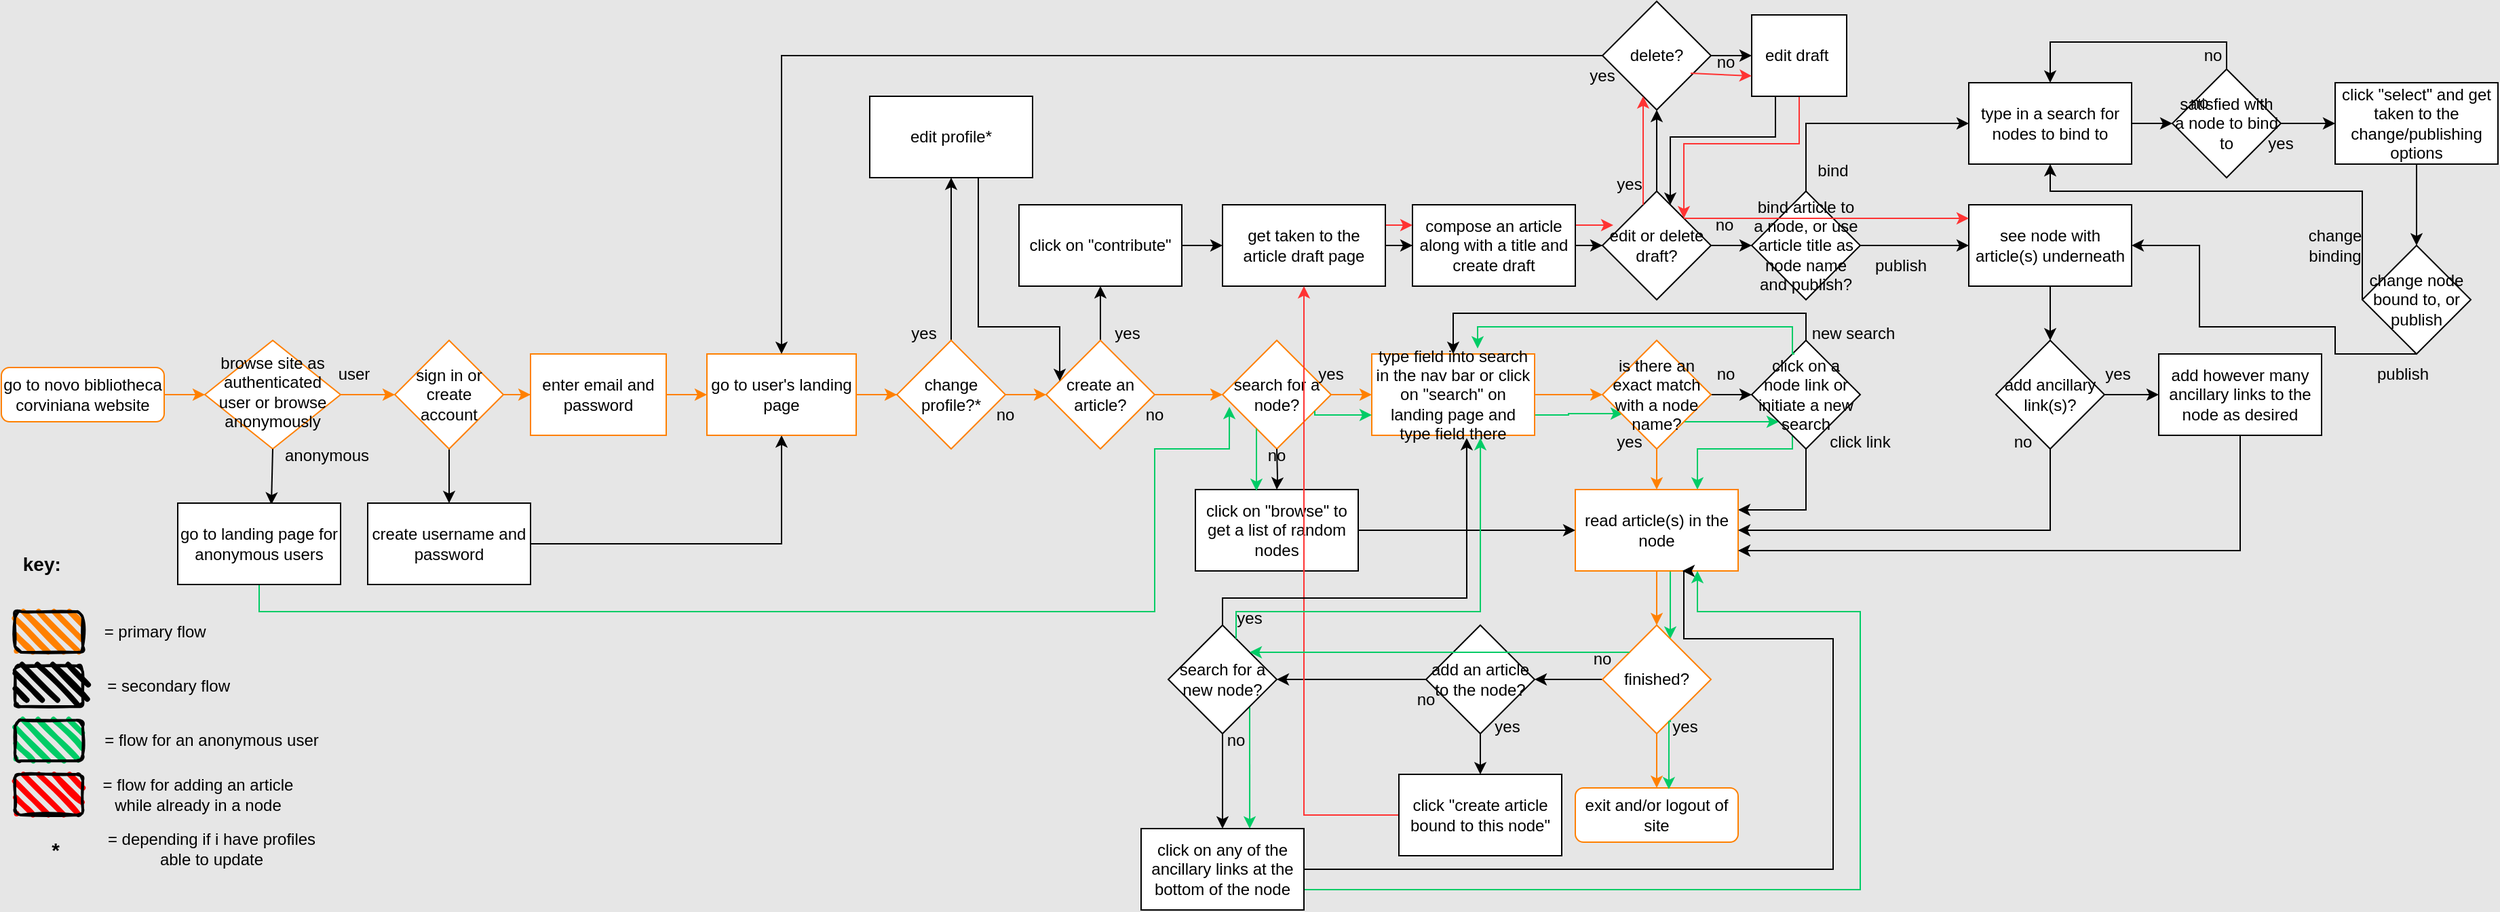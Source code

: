 <mxfile version="15.7.0" type="device"><diagram id="C5RBs43oDa-KdzZeNtuy" name="Page-1"><mxGraphModel dx="1465" dy="1862" grid="1" gridSize="10" guides="1" tooltips="1" connect="1" arrows="1" fold="1" page="1" pageScale="1" pageWidth="827" pageHeight="1169" background="#E6E6E6" math="0" shadow="0"><root><mxCell id="WIyWlLk6GJQsqaUBKTNV-0"/><mxCell id="WIyWlLk6GJQsqaUBKTNV-1" parent="WIyWlLk6GJQsqaUBKTNV-0"/><mxCell id="2i2lse4Dhttt5guKCggK-15" style="edgeStyle=orthogonalEdgeStyle;rounded=0;orthogonalLoop=1;jettySize=auto;html=1;entryX=0;entryY=0.5;entryDx=0;entryDy=0;strokeColor=#FF8000;" edge="1" parent="WIyWlLk6GJQsqaUBKTNV-1" source="WIyWlLk6GJQsqaUBKTNV-6" target="2i2lse4Dhttt5guKCggK-10"><mxGeometry relative="1" as="geometry"/></mxCell><mxCell id="WIyWlLk6GJQsqaUBKTNV-6" value="browse site as authenticated user or browse anonymously" style="rhombus;whiteSpace=wrap;html=1;shadow=0;fontFamily=Helvetica;fontSize=12;align=center;strokeWidth=1;spacing=6;spacingTop=-4;strokeColor=#FF8000;" parent="WIyWlLk6GJQsqaUBKTNV-1" vertex="1"><mxGeometry x="150" y="170" width="100" height="80" as="geometry"/></mxCell><mxCell id="WIyWlLk6GJQsqaUBKTNV-7" value="go to novo bibliotheca corviniana website" style="rounded=1;whiteSpace=wrap;html=1;fontSize=12;glass=0;strokeWidth=1;shadow=0;strokeColor=#FF8000;" parent="WIyWlLk6GJQsqaUBKTNV-1" vertex="1"><mxGeometry y="190" width="120" height="40" as="geometry"/></mxCell><mxCell id="2i2lse4Dhttt5guKCggK-2" value="" style="endArrow=classic;html=1;rounded=0;exitX=0.5;exitY=1;exitDx=0;exitDy=0;entryX=0.575;entryY=0.017;entryDx=0;entryDy=0;entryPerimeter=0;" edge="1" parent="WIyWlLk6GJQsqaUBKTNV-1" source="WIyWlLk6GJQsqaUBKTNV-6" target="2i2lse4Dhttt5guKCggK-8"><mxGeometry width="50" height="50" relative="1" as="geometry"><mxPoint x="300" y="240" as="sourcePoint"/><mxPoint x="220" y="290" as="targetPoint"/></mxGeometry></mxCell><mxCell id="2i2lse4Dhttt5guKCggK-4" value="" style="endArrow=classic;html=1;rounded=0;entryX=0;entryY=0.5;entryDx=0;entryDy=0;strokeColor=#FF8000;" edge="1" parent="WIyWlLk6GJQsqaUBKTNV-1" target="WIyWlLk6GJQsqaUBKTNV-6"><mxGeometry width="50" height="50" relative="1" as="geometry"><mxPoint x="120" y="210" as="sourcePoint"/><mxPoint x="170" y="160" as="targetPoint"/></mxGeometry></mxCell><mxCell id="2i2lse4Dhttt5guKCggK-186" style="edgeStyle=orthogonalEdgeStyle;rounded=0;orthogonalLoop=1;jettySize=auto;html=1;exitX=0.5;exitY=1;exitDx=0;exitDy=0;strokeColor=#00CC66;entryX=0.063;entryY=0.613;entryDx=0;entryDy=0;entryPerimeter=0;" edge="1" parent="WIyWlLk6GJQsqaUBKTNV-1" source="2i2lse4Dhttt5guKCggK-8" target="2i2lse4Dhttt5guKCggK-29"><mxGeometry relative="1" as="geometry"><mxPoint x="890" y="230" as="targetPoint"/><Array as="points"><mxPoint x="190" y="370"/><mxPoint x="850" y="370"/><mxPoint x="850" y="250"/><mxPoint x="905" y="250"/></Array></mxGeometry></mxCell><mxCell id="2i2lse4Dhttt5guKCggK-8" value="go to landing page for anonymous users" style="rounded=0;whiteSpace=wrap;html=1;" vertex="1" parent="WIyWlLk6GJQsqaUBKTNV-1"><mxGeometry x="130" y="290" width="120" height="60" as="geometry"/></mxCell><mxCell id="2i2lse4Dhttt5guKCggK-21" style="edgeStyle=orthogonalEdgeStyle;rounded=0;orthogonalLoop=1;jettySize=auto;html=1;exitX=0.5;exitY=1;exitDx=0;exitDy=0;entryX=0.5;entryY=0;entryDx=0;entryDy=0;" edge="1" parent="WIyWlLk6GJQsqaUBKTNV-1" source="2i2lse4Dhttt5guKCggK-10" target="2i2lse4Dhttt5guKCggK-20"><mxGeometry relative="1" as="geometry"/></mxCell><mxCell id="2i2lse4Dhttt5guKCggK-23" style="edgeStyle=orthogonalEdgeStyle;rounded=0;orthogonalLoop=1;jettySize=auto;html=1;exitX=1;exitY=0.5;exitDx=0;exitDy=0;strokeColor=#FF8000;" edge="1" parent="WIyWlLk6GJQsqaUBKTNV-1" source="2i2lse4Dhttt5guKCggK-10" target="2i2lse4Dhttt5guKCggK-22"><mxGeometry relative="1" as="geometry"/></mxCell><mxCell id="2i2lse4Dhttt5guKCggK-10" value="sign in or create account" style="rhombus;whiteSpace=wrap;html=1;strokeColor=#FF8000;" vertex="1" parent="WIyWlLk6GJQsqaUBKTNV-1"><mxGeometry x="290" y="170" width="80" height="80" as="geometry"/></mxCell><mxCell id="2i2lse4Dhttt5guKCggK-16" value="user" style="text;html=1;strokeColor=none;fillColor=none;align=center;verticalAlign=middle;whiteSpace=wrap;rounded=0;" vertex="1" parent="WIyWlLk6GJQsqaUBKTNV-1"><mxGeometry x="230" y="180" width="60" height="30" as="geometry"/></mxCell><mxCell id="2i2lse4Dhttt5guKCggK-17" value="anonymous" style="text;html=1;strokeColor=none;fillColor=none;align=center;verticalAlign=middle;whiteSpace=wrap;rounded=0;" vertex="1" parent="WIyWlLk6GJQsqaUBKTNV-1"><mxGeometry x="210" y="240" width="60" height="30" as="geometry"/></mxCell><mxCell id="2i2lse4Dhttt5guKCggK-184" style="edgeStyle=orthogonalEdgeStyle;rounded=0;orthogonalLoop=1;jettySize=auto;html=1;exitX=1;exitY=0.5;exitDx=0;exitDy=0;entryX=0.5;entryY=1;entryDx=0;entryDy=0;strokeColor=#000000;" edge="1" parent="WIyWlLk6GJQsqaUBKTNV-1" source="2i2lse4Dhttt5guKCggK-20" target="2i2lse4Dhttt5guKCggK-24"><mxGeometry relative="1" as="geometry"/></mxCell><mxCell id="2i2lse4Dhttt5guKCggK-20" value="create&amp;nbsp;username and password" style="rounded=0;whiteSpace=wrap;html=1;" vertex="1" parent="WIyWlLk6GJQsqaUBKTNV-1"><mxGeometry x="270" y="290" width="120" height="60" as="geometry"/></mxCell><mxCell id="2i2lse4Dhttt5guKCggK-26" style="edgeStyle=orthogonalEdgeStyle;rounded=0;orthogonalLoop=1;jettySize=auto;html=1;exitX=1;exitY=0.5;exitDx=0;exitDy=0;entryX=0;entryY=0.5;entryDx=0;entryDy=0;strokeColor=#FF8000;" edge="1" parent="WIyWlLk6GJQsqaUBKTNV-1" source="2i2lse4Dhttt5guKCggK-22" target="2i2lse4Dhttt5guKCggK-24"><mxGeometry relative="1" as="geometry"/></mxCell><mxCell id="2i2lse4Dhttt5guKCggK-22" value="enter email and password" style="rounded=0;whiteSpace=wrap;html=1;strokeColor=#FF8000;" vertex="1" parent="WIyWlLk6GJQsqaUBKTNV-1"><mxGeometry x="390" y="180" width="100" height="60" as="geometry"/></mxCell><mxCell id="2i2lse4Dhttt5guKCggK-28" style="edgeStyle=orthogonalEdgeStyle;rounded=0;orthogonalLoop=1;jettySize=auto;html=1;exitX=1;exitY=0.5;exitDx=0;exitDy=0;entryX=0;entryY=0.5;entryDx=0;entryDy=0;strokeColor=#FF8000;" edge="1" parent="WIyWlLk6GJQsqaUBKTNV-1" source="2i2lse4Dhttt5guKCggK-24" target="2i2lse4Dhttt5guKCggK-27"><mxGeometry relative="1" as="geometry"/></mxCell><mxCell id="2i2lse4Dhttt5guKCggK-177" value="" style="edgeStyle=orthogonalEdgeStyle;rounded=0;orthogonalLoop=1;jettySize=auto;html=1;strokeColor=#FF8000;" edge="1" parent="WIyWlLk6GJQsqaUBKTNV-1" source="2i2lse4Dhttt5guKCggK-24" target="2i2lse4Dhttt5guKCggK-176"><mxGeometry relative="1" as="geometry"/></mxCell><mxCell id="2i2lse4Dhttt5guKCggK-24" value="go to user's landing page" style="rounded=0;whiteSpace=wrap;html=1;strokeColor=#FF8000;" vertex="1" parent="WIyWlLk6GJQsqaUBKTNV-1"><mxGeometry x="520" y="180" width="110" height="60" as="geometry"/></mxCell><mxCell id="2i2lse4Dhttt5guKCggK-30" style="edgeStyle=orthogonalEdgeStyle;rounded=0;orthogonalLoop=1;jettySize=auto;html=1;exitX=1;exitY=0.5;exitDx=0;exitDy=0;entryX=0;entryY=0.5;entryDx=0;entryDy=0;strokeColor=#FF8000;" edge="1" parent="WIyWlLk6GJQsqaUBKTNV-1" source="2i2lse4Dhttt5guKCggK-27" target="2i2lse4Dhttt5guKCggK-29"><mxGeometry relative="1" as="geometry"/></mxCell><mxCell id="2i2lse4Dhttt5guKCggK-68" value="" style="edgeStyle=orthogonalEdgeStyle;rounded=0;orthogonalLoop=1;jettySize=auto;html=1;" edge="1" parent="WIyWlLk6GJQsqaUBKTNV-1" source="2i2lse4Dhttt5guKCggK-27" target="2i2lse4Dhttt5guKCggK-67"><mxGeometry relative="1" as="geometry"/></mxCell><mxCell id="2i2lse4Dhttt5guKCggK-27" value="create an article?" style="rhombus;whiteSpace=wrap;html=1;strokeColor=#FF8000;" vertex="1" parent="WIyWlLk6GJQsqaUBKTNV-1"><mxGeometry x="770" y="170" width="80" height="80" as="geometry"/></mxCell><mxCell id="2i2lse4Dhttt5guKCggK-29" value="search for a node?" style="rhombus;whiteSpace=wrap;html=1;strokeColor=#FF8000;" vertex="1" parent="WIyWlLk6GJQsqaUBKTNV-1"><mxGeometry x="900" y="170" width="80" height="80" as="geometry"/></mxCell><mxCell id="2i2lse4Dhttt5guKCggK-31" value="no" style="text;html=1;strokeColor=none;fillColor=none;align=center;verticalAlign=middle;whiteSpace=wrap;rounded=0;" vertex="1" parent="WIyWlLk6GJQsqaUBKTNV-1"><mxGeometry x="820" y="210" width="60" height="30" as="geometry"/></mxCell><mxCell id="2i2lse4Dhttt5guKCggK-32" value="yes" style="text;html=1;strokeColor=none;fillColor=none;align=center;verticalAlign=middle;whiteSpace=wrap;rounded=0;" vertex="1" parent="WIyWlLk6GJQsqaUBKTNV-1"><mxGeometry x="800" y="150" width="60" height="30" as="geometry"/></mxCell><mxCell id="2i2lse4Dhttt5guKCggK-55" style="edgeStyle=orthogonalEdgeStyle;rounded=0;orthogonalLoop=1;jettySize=auto;html=1;exitX=0;exitY=1;exitDx=0;exitDy=0;" edge="1" parent="WIyWlLk6GJQsqaUBKTNV-1" target="2i2lse4Dhttt5guKCggK-54"><mxGeometry relative="1" as="geometry"><mxPoint x="940" y="250" as="sourcePoint"/></mxGeometry></mxCell><mxCell id="2i2lse4Dhttt5guKCggK-34" value="yes" style="text;html=1;strokeColor=none;fillColor=none;align=center;verticalAlign=middle;whiteSpace=wrap;rounded=0;" vertex="1" parent="WIyWlLk6GJQsqaUBKTNV-1"><mxGeometry x="950" y="180" width="60" height="30" as="geometry"/></mxCell><mxCell id="2i2lse4Dhttt5guKCggK-39" style="edgeStyle=orthogonalEdgeStyle;rounded=0;orthogonalLoop=1;jettySize=auto;html=1;exitX=1;exitY=0.5;exitDx=0;exitDy=0;strokeColor=#FF8000;" edge="1" parent="WIyWlLk6GJQsqaUBKTNV-1" source="2i2lse4Dhttt5guKCggK-35" target="2i2lse4Dhttt5guKCggK-37"><mxGeometry relative="1" as="geometry"/></mxCell><mxCell id="2i2lse4Dhttt5guKCggK-197" style="edgeStyle=orthogonalEdgeStyle;rounded=0;orthogonalLoop=1;jettySize=auto;html=1;exitX=1;exitY=0.75;exitDx=0;exitDy=0;entryX=0.188;entryY=0.675;entryDx=0;entryDy=0;entryPerimeter=0;strokeColor=#00CC66;" edge="1" parent="WIyWlLk6GJQsqaUBKTNV-1" source="2i2lse4Dhttt5guKCggK-35" target="2i2lse4Dhttt5guKCggK-37"><mxGeometry relative="1" as="geometry"><Array as="points"><mxPoint x="1155" y="225"/><mxPoint x="1155" y="224"/></Array></mxGeometry></mxCell><mxCell id="2i2lse4Dhttt5guKCggK-35" value="type field into search in the nav bar or click on &quot;search&quot; on landing page and type field there" style="rounded=0;whiteSpace=wrap;html=1;strokeColor=#FF8000;" vertex="1" parent="WIyWlLk6GJQsqaUBKTNV-1"><mxGeometry x="1010" y="180" width="120" height="60" as="geometry"/></mxCell><mxCell id="2i2lse4Dhttt5guKCggK-36" style="edgeStyle=orthogonalEdgeStyle;rounded=0;orthogonalLoop=1;jettySize=auto;html=1;exitX=0.5;exitY=1;exitDx=0;exitDy=0;entryX=1;entryY=1;entryDx=0;entryDy=0;strokeColor=#FF8000;" edge="1" parent="WIyWlLk6GJQsqaUBKTNV-1" source="2i2lse4Dhttt5guKCggK-34" target="2i2lse4Dhttt5guKCggK-34"><mxGeometry relative="1" as="geometry"/></mxCell><mxCell id="2i2lse4Dhttt5guKCggK-47" style="edgeStyle=orthogonalEdgeStyle;rounded=0;orthogonalLoop=1;jettySize=auto;html=1;exitX=1;exitY=0.5;exitDx=0;exitDy=0;entryX=0;entryY=0.5;entryDx=0;entryDy=0;strokeColor=#000000;" edge="1" parent="WIyWlLk6GJQsqaUBKTNV-1" source="2i2lse4Dhttt5guKCggK-37" target="2i2lse4Dhttt5guKCggK-40"><mxGeometry relative="1" as="geometry"/></mxCell><mxCell id="2i2lse4Dhttt5guKCggK-199" style="edgeStyle=orthogonalEdgeStyle;rounded=0;orthogonalLoop=1;jettySize=auto;html=1;exitX=1;exitY=1;exitDx=0;exitDy=0;entryX=0;entryY=1;entryDx=0;entryDy=0;strokeColor=#00CC66;" edge="1" parent="WIyWlLk6GJQsqaUBKTNV-1" source="2i2lse4Dhttt5guKCggK-37" target="2i2lse4Dhttt5guKCggK-40"><mxGeometry relative="1" as="geometry"/></mxCell><mxCell id="2i2lse4Dhttt5guKCggK-37" value="is there an exact match with a node name?" style="rhombus;whiteSpace=wrap;html=1;strokeColor=#FF8000;" vertex="1" parent="WIyWlLk6GJQsqaUBKTNV-1"><mxGeometry x="1180" y="170" width="80" height="80" as="geometry"/></mxCell><mxCell id="2i2lse4Dhttt5guKCggK-50" style="edgeStyle=orthogonalEdgeStyle;rounded=0;orthogonalLoop=1;jettySize=auto;html=1;exitX=0.5;exitY=1;exitDx=0;exitDy=0;entryX=1;entryY=0.25;entryDx=0;entryDy=0;" edge="1" parent="WIyWlLk6GJQsqaUBKTNV-1" source="2i2lse4Dhttt5guKCggK-40" target="2i2lse4Dhttt5guKCggK-48"><mxGeometry relative="1" as="geometry"/></mxCell><mxCell id="2i2lse4Dhttt5guKCggK-52" style="edgeStyle=orthogonalEdgeStyle;rounded=0;orthogonalLoop=1;jettySize=auto;html=1;exitX=0.5;exitY=0;exitDx=0;exitDy=0;entryX=0.5;entryY=0;entryDx=0;entryDy=0;" edge="1" parent="WIyWlLk6GJQsqaUBKTNV-1" source="2i2lse4Dhttt5guKCggK-40" target="2i2lse4Dhttt5guKCggK-35"><mxGeometry relative="1" as="geometry"><mxPoint x="1070" y="130" as="targetPoint"/></mxGeometry></mxCell><mxCell id="2i2lse4Dhttt5guKCggK-201" style="edgeStyle=orthogonalEdgeStyle;rounded=0;orthogonalLoop=1;jettySize=auto;html=1;entryX=0.75;entryY=0;entryDx=0;entryDy=0;strokeColor=#00CC66;" edge="1" parent="WIyWlLk6GJQsqaUBKTNV-1" target="2i2lse4Dhttt5guKCggK-48"><mxGeometry relative="1" as="geometry"><mxPoint x="1320" y="240" as="sourcePoint"/><Array as="points"><mxPoint x="1320" y="250"/><mxPoint x="1250" y="250"/></Array></mxGeometry></mxCell><mxCell id="2i2lse4Dhttt5guKCggK-40" value="click on a node link or initiate a new search" style="rhombus;whiteSpace=wrap;html=1;" vertex="1" parent="WIyWlLk6GJQsqaUBKTNV-1"><mxGeometry x="1290" y="170" width="80" height="80" as="geometry"/></mxCell><mxCell id="2i2lse4Dhttt5guKCggK-42" value="no" style="text;html=1;strokeColor=none;fillColor=none;align=center;verticalAlign=middle;whiteSpace=wrap;rounded=0;" vertex="1" parent="WIyWlLk6GJQsqaUBKTNV-1"><mxGeometry x="1241" y="180" width="60" height="30" as="geometry"/></mxCell><mxCell id="2i2lse4Dhttt5guKCggK-49" style="edgeStyle=orthogonalEdgeStyle;rounded=0;orthogonalLoop=1;jettySize=auto;html=1;entryX=0.5;entryY=0;entryDx=0;entryDy=0;exitX=0.5;exitY=1;exitDx=0;exitDy=0;strokeColor=#FF8000;" edge="1" parent="WIyWlLk6GJQsqaUBKTNV-1" source="2i2lse4Dhttt5guKCggK-37" target="2i2lse4Dhttt5guKCggK-48"><mxGeometry relative="1" as="geometry"><mxPoint x="1440" y="260" as="sourcePoint"/><Array as="points"/></mxGeometry></mxCell><mxCell id="2i2lse4Dhttt5guKCggK-58" style="edgeStyle=orthogonalEdgeStyle;rounded=0;orthogonalLoop=1;jettySize=auto;html=1;exitX=0.5;exitY=1;exitDx=0;exitDy=0;strokeColor=#FF8000;" edge="1" parent="WIyWlLk6GJQsqaUBKTNV-1" source="2i2lse4Dhttt5guKCggK-48" target="2i2lse4Dhttt5guKCggK-57"><mxGeometry relative="1" as="geometry"/></mxCell><mxCell id="2i2lse4Dhttt5guKCggK-202" style="edgeStyle=orthogonalEdgeStyle;rounded=0;orthogonalLoop=1;jettySize=auto;html=1;exitX=0.592;exitY=0.983;exitDx=0;exitDy=0;entryX=0.625;entryY=0.125;entryDx=0;entryDy=0;entryPerimeter=0;strokeColor=#00CC66;exitPerimeter=0;" edge="1" parent="WIyWlLk6GJQsqaUBKTNV-1" source="2i2lse4Dhttt5guKCggK-48" target="2i2lse4Dhttt5guKCggK-57"><mxGeometry relative="1" as="geometry"><Array as="points"><mxPoint x="1231" y="340"/><mxPoint x="1230" y="340"/></Array></mxGeometry></mxCell><mxCell id="2i2lse4Dhttt5guKCggK-48" value="read article(s) in the node" style="rounded=0;whiteSpace=wrap;html=1;strokeColor=#FF8000;" vertex="1" parent="WIyWlLk6GJQsqaUBKTNV-1"><mxGeometry x="1160" y="280" width="120" height="60" as="geometry"/></mxCell><mxCell id="2i2lse4Dhttt5guKCggK-51" value="click link" style="text;html=1;strokeColor=none;fillColor=none;align=center;verticalAlign=middle;whiteSpace=wrap;rounded=0;" vertex="1" parent="WIyWlLk6GJQsqaUBKTNV-1"><mxGeometry x="1340" y="230" width="60" height="30" as="geometry"/></mxCell><mxCell id="2i2lse4Dhttt5guKCggK-53" value="new search" style="text;html=1;strokeColor=none;fillColor=none;align=center;verticalAlign=middle;whiteSpace=wrap;rounded=0;" vertex="1" parent="WIyWlLk6GJQsqaUBKTNV-1"><mxGeometry x="1330" y="150" width="70" height="30" as="geometry"/></mxCell><mxCell id="2i2lse4Dhttt5guKCggK-56" style="edgeStyle=orthogonalEdgeStyle;rounded=0;orthogonalLoop=1;jettySize=auto;html=1;exitX=1;exitY=0.5;exitDx=0;exitDy=0;entryX=0;entryY=0.5;entryDx=0;entryDy=0;" edge="1" parent="WIyWlLk6GJQsqaUBKTNV-1" source="2i2lse4Dhttt5guKCggK-54" target="2i2lse4Dhttt5guKCggK-48"><mxGeometry relative="1" as="geometry"/></mxCell><mxCell id="2i2lse4Dhttt5guKCggK-54" value="click on &quot;browse&quot; to get a list of random nodes" style="rounded=0;whiteSpace=wrap;html=1;" vertex="1" parent="WIyWlLk6GJQsqaUBKTNV-1"><mxGeometry x="880" y="280" width="120" height="60" as="geometry"/></mxCell><mxCell id="2i2lse4Dhttt5guKCggK-65" style="edgeStyle=orthogonalEdgeStyle;rounded=0;orthogonalLoop=1;jettySize=auto;html=1;exitX=0.5;exitY=1;exitDx=0;exitDy=0;strokeColor=#FF8000;" edge="1" parent="WIyWlLk6GJQsqaUBKTNV-1" source="2i2lse4Dhttt5guKCggK-57" target="2i2lse4Dhttt5guKCggK-64"><mxGeometry relative="1" as="geometry"/></mxCell><mxCell id="2i2lse4Dhttt5guKCggK-77" style="edgeStyle=orthogonalEdgeStyle;rounded=0;orthogonalLoop=1;jettySize=auto;html=1;exitX=0;exitY=0.5;exitDx=0;exitDy=0;entryX=1;entryY=0.5;entryDx=0;entryDy=0;" edge="1" parent="WIyWlLk6GJQsqaUBKTNV-1" source="2i2lse4Dhttt5guKCggK-57" target="2i2lse4Dhttt5guKCggK-74"><mxGeometry relative="1" as="geometry"/></mxCell><mxCell id="2i2lse4Dhttt5guKCggK-57" value="finished?" style="rhombus;whiteSpace=wrap;html=1;strokeColor=#FF8000;" vertex="1" parent="WIyWlLk6GJQsqaUBKTNV-1"><mxGeometry x="1180" y="380" width="80" height="80" as="geometry"/></mxCell><mxCell id="2i2lse4Dhttt5guKCggK-60" value="no" style="text;html=1;strokeColor=none;fillColor=none;align=center;verticalAlign=middle;whiteSpace=wrap;rounded=0;" vertex="1" parent="WIyWlLk6GJQsqaUBKTNV-1"><mxGeometry x="1150" y="390" width="60" height="30" as="geometry"/></mxCell><mxCell id="2i2lse4Dhttt5guKCggK-64" value="exit and/or logout of site" style="rounded=1;whiteSpace=wrap;html=1;fontSize=12;glass=0;strokeWidth=1;shadow=0;strokeColor=#FF8000;" vertex="1" parent="WIyWlLk6GJQsqaUBKTNV-1"><mxGeometry x="1160" y="500" width="120" height="40" as="geometry"/></mxCell><mxCell id="2i2lse4Dhttt5guKCggK-66" value="yes" style="text;html=1;strokeColor=none;fillColor=none;align=center;verticalAlign=middle;whiteSpace=wrap;rounded=0;" vertex="1" parent="WIyWlLk6GJQsqaUBKTNV-1"><mxGeometry x="1211" y="440" width="60" height="30" as="geometry"/></mxCell><mxCell id="2i2lse4Dhttt5guKCggK-70" value="" style="edgeStyle=orthogonalEdgeStyle;rounded=0;orthogonalLoop=1;jettySize=auto;html=1;startArrow=none;" edge="1" parent="WIyWlLk6GJQsqaUBKTNV-1" source="2i2lse4Dhttt5guKCggK-87" target="2i2lse4Dhttt5guKCggK-69"><mxGeometry relative="1" as="geometry"/></mxCell><mxCell id="2i2lse4Dhttt5guKCggK-91" style="edgeStyle=orthogonalEdgeStyle;rounded=0;orthogonalLoop=1;jettySize=auto;html=1;exitX=1;exitY=0.5;exitDx=0;exitDy=0;entryX=0;entryY=0.5;entryDx=0;entryDy=0;" edge="1" parent="WIyWlLk6GJQsqaUBKTNV-1" source="2i2lse4Dhttt5guKCggK-67" target="2i2lse4Dhttt5guKCggK-87"><mxGeometry relative="1" as="geometry"/></mxCell><mxCell id="2i2lse4Dhttt5guKCggK-67" value="click on &quot;contribute&quot;" style="whiteSpace=wrap;html=1;" vertex="1" parent="WIyWlLk6GJQsqaUBKTNV-1"><mxGeometry x="750" y="70" width="120" height="60" as="geometry"/></mxCell><mxCell id="2i2lse4Dhttt5guKCggK-79" value="" style="edgeStyle=orthogonalEdgeStyle;rounded=0;orthogonalLoop=1;jettySize=auto;html=1;" edge="1" parent="WIyWlLk6GJQsqaUBKTNV-1" source="2i2lse4Dhttt5guKCggK-69" target="2i2lse4Dhttt5guKCggK-78"><mxGeometry relative="1" as="geometry"/></mxCell><mxCell id="2i2lse4Dhttt5guKCggK-130" style="edgeStyle=orthogonalEdgeStyle;rounded=0;orthogonalLoop=1;jettySize=auto;html=1;exitX=1;exitY=0.25;exitDx=0;exitDy=0;entryX=0.1;entryY=0.313;entryDx=0;entryDy=0;entryPerimeter=0;strokeColor=#FF3333;" edge="1" parent="WIyWlLk6GJQsqaUBKTNV-1" source="2i2lse4Dhttt5guKCggK-69" target="2i2lse4Dhttt5guKCggK-78"><mxGeometry relative="1" as="geometry"/></mxCell><mxCell id="2i2lse4Dhttt5guKCggK-69" value="compose an article along with a title and create draft" style="whiteSpace=wrap;html=1;" vertex="1" parent="WIyWlLk6GJQsqaUBKTNV-1"><mxGeometry x="1040" y="70" width="120" height="60" as="geometry"/></mxCell><mxCell id="2i2lse4Dhttt5guKCggK-124" value="" style="edgeStyle=orthogonalEdgeStyle;rounded=0;orthogonalLoop=1;jettySize=auto;html=1;" edge="1" parent="WIyWlLk6GJQsqaUBKTNV-1" source="2i2lse4Dhttt5guKCggK-74" target="2i2lse4Dhttt5guKCggK-123"><mxGeometry relative="1" as="geometry"/></mxCell><mxCell id="2i2lse4Dhttt5guKCggK-159" value="" style="edgeStyle=orthogonalEdgeStyle;rounded=0;orthogonalLoop=1;jettySize=auto;html=1;strokeColor=#000000;" edge="1" parent="WIyWlLk6GJQsqaUBKTNV-1" source="2i2lse4Dhttt5guKCggK-74" target="2i2lse4Dhttt5guKCggK-158"><mxGeometry relative="1" as="geometry"/></mxCell><mxCell id="2i2lse4Dhttt5guKCggK-74" value="add an article to the node?" style="rhombus;whiteSpace=wrap;html=1;" vertex="1" parent="WIyWlLk6GJQsqaUBKTNV-1"><mxGeometry x="1050" y="380" width="80" height="80" as="geometry"/></mxCell><mxCell id="2i2lse4Dhttt5guKCggK-81" value="" style="edgeStyle=orthogonalEdgeStyle;rounded=0;orthogonalLoop=1;jettySize=auto;html=1;" edge="1" parent="WIyWlLk6GJQsqaUBKTNV-1" source="2i2lse4Dhttt5guKCggK-78" target="2i2lse4Dhttt5guKCggK-80"><mxGeometry relative="1" as="geometry"/></mxCell><mxCell id="2i2lse4Dhttt5guKCggK-86" value="" style="edgeStyle=orthogonalEdgeStyle;rounded=0;orthogonalLoop=1;jettySize=auto;html=1;" edge="1" parent="WIyWlLk6GJQsqaUBKTNV-1" source="2i2lse4Dhttt5guKCggK-78" target="2i2lse4Dhttt5guKCggK-85"><mxGeometry relative="1" as="geometry"/></mxCell><mxCell id="2i2lse4Dhttt5guKCggK-78" value="edit or delete draft?" style="rhombus;whiteSpace=wrap;html=1;" vertex="1" parent="WIyWlLk6GJQsqaUBKTNV-1"><mxGeometry x="1180" y="60" width="80" height="80" as="geometry"/></mxCell><mxCell id="2i2lse4Dhttt5guKCggK-106" value="" style="edgeStyle=orthogonalEdgeStyle;rounded=0;orthogonalLoop=1;jettySize=auto;html=1;entryX=0;entryY=0.5;entryDx=0;entryDy=0;" edge="1" parent="WIyWlLk6GJQsqaUBKTNV-1" source="2i2lse4Dhttt5guKCggK-80" target="2i2lse4Dhttt5guKCggK-115"><mxGeometry relative="1" as="geometry"><mxPoint x="1405" y="160" as="targetPoint"/></mxGeometry></mxCell><mxCell id="2i2lse4Dhttt5guKCggK-111" style="edgeStyle=orthogonalEdgeStyle;rounded=0;orthogonalLoop=1;jettySize=auto;html=1;exitX=0.5;exitY=0;exitDx=0;exitDy=0;entryX=0;entryY=0.5;entryDx=0;entryDy=0;" edge="1" parent="WIyWlLk6GJQsqaUBKTNV-1" source="2i2lse4Dhttt5guKCggK-80" target="2i2lse4Dhttt5guKCggK-103"><mxGeometry relative="1" as="geometry"/></mxCell><mxCell id="2i2lse4Dhttt5guKCggK-80" value="bind article to a node, or use article title as node name and publish?" style="rhombus;whiteSpace=wrap;html=1;" vertex="1" parent="WIyWlLk6GJQsqaUBKTNV-1"><mxGeometry x="1290" y="60" width="80" height="80" as="geometry"/></mxCell><mxCell id="2i2lse4Dhttt5guKCggK-82" value="no" style="text;html=1;strokeColor=none;fillColor=none;align=center;verticalAlign=middle;whiteSpace=wrap;rounded=0;" vertex="1" parent="WIyWlLk6GJQsqaUBKTNV-1"><mxGeometry x="1240" y="70" width="60" height="30" as="geometry"/></mxCell><mxCell id="2i2lse4Dhttt5guKCggK-83" value="yes" style="text;html=1;strokeColor=none;fillColor=none;align=center;verticalAlign=middle;whiteSpace=wrap;rounded=0;" vertex="1" parent="WIyWlLk6GJQsqaUBKTNV-1"><mxGeometry x="1170" y="40" width="60" height="30" as="geometry"/></mxCell><mxCell id="2i2lse4Dhttt5guKCggK-99" style="edgeStyle=orthogonalEdgeStyle;rounded=0;orthogonalLoop=1;jettySize=auto;html=1;exitX=0;exitY=0.5;exitDx=0;exitDy=0;entryX=0.5;entryY=0;entryDx=0;entryDy=0;" edge="1" parent="WIyWlLk6GJQsqaUBKTNV-1" source="2i2lse4Dhttt5guKCggK-85" target="2i2lse4Dhttt5guKCggK-24"><mxGeometry relative="1" as="geometry"/></mxCell><mxCell id="2i2lse4Dhttt5guKCggK-101" value="" style="edgeStyle=orthogonalEdgeStyle;rounded=0;orthogonalLoop=1;jettySize=auto;html=1;" edge="1" parent="WIyWlLk6GJQsqaUBKTNV-1" source="2i2lse4Dhttt5guKCggK-85" target="2i2lse4Dhttt5guKCggK-100"><mxGeometry relative="1" as="geometry"/></mxCell><mxCell id="2i2lse4Dhttt5guKCggK-85" value="delete?" style="rhombus;whiteSpace=wrap;html=1;" vertex="1" parent="WIyWlLk6GJQsqaUBKTNV-1"><mxGeometry x="1180" y="-80" width="80" height="80" as="geometry"/></mxCell><mxCell id="2i2lse4Dhttt5guKCggK-127" style="edgeStyle=orthogonalEdgeStyle;rounded=0;orthogonalLoop=1;jettySize=auto;html=1;exitX=1;exitY=0.25;exitDx=0;exitDy=0;entryX=0;entryY=0.25;entryDx=0;entryDy=0;strokeColor=#FF3333;" edge="1" parent="WIyWlLk6GJQsqaUBKTNV-1" source="2i2lse4Dhttt5guKCggK-87" target="2i2lse4Dhttt5guKCggK-69"><mxGeometry relative="1" as="geometry"/></mxCell><mxCell id="2i2lse4Dhttt5guKCggK-87" value="get taken to the article draft page" style="whiteSpace=wrap;html=1;" vertex="1" parent="WIyWlLk6GJQsqaUBKTNV-1"><mxGeometry x="900" y="70" width="120" height="60" as="geometry"/></mxCell><mxCell id="2i2lse4Dhttt5guKCggK-93" value="yes" style="text;html=1;strokeColor=none;fillColor=none;align=center;verticalAlign=middle;whiteSpace=wrap;rounded=0;" vertex="1" parent="WIyWlLk6GJQsqaUBKTNV-1"><mxGeometry x="1150" y="-40" width="60" height="30" as="geometry"/></mxCell><mxCell id="2i2lse4Dhttt5guKCggK-136" style="edgeStyle=orthogonalEdgeStyle;rounded=0;orthogonalLoop=1;jettySize=auto;html=1;exitX=0.5;exitY=1;exitDx=0;exitDy=0;strokeColor=#FF3333;entryX=1;entryY=0;entryDx=0;entryDy=0;" edge="1" parent="WIyWlLk6GJQsqaUBKTNV-1" source="2i2lse4Dhttt5guKCggK-100" target="2i2lse4Dhttt5guKCggK-78"><mxGeometry relative="1" as="geometry"><mxPoint x="1270" y="60" as="targetPoint"/></mxGeometry></mxCell><mxCell id="2i2lse4Dhttt5guKCggK-170" style="edgeStyle=orthogonalEdgeStyle;rounded=0;orthogonalLoop=1;jettySize=auto;html=1;exitX=0.25;exitY=1;exitDx=0;exitDy=0;entryX=1;entryY=1;entryDx=0;entryDy=0;strokeColor=#000000;" edge="1" parent="WIyWlLk6GJQsqaUBKTNV-1" source="2i2lse4Dhttt5guKCggK-100" target="2i2lse4Dhttt5guKCggK-83"><mxGeometry relative="1" as="geometry"><Array as="points"><mxPoint x="1308" y="20"/><mxPoint x="1230" y="20"/></Array></mxGeometry></mxCell><mxCell id="2i2lse4Dhttt5guKCggK-100" value="edit draft&amp;nbsp;" style="whiteSpace=wrap;html=1;" vertex="1" parent="WIyWlLk6GJQsqaUBKTNV-1"><mxGeometry x="1290" y="-70" width="70" height="60" as="geometry"/></mxCell><mxCell id="2i2lse4Dhttt5guKCggK-143" value="" style="edgeStyle=orthogonalEdgeStyle;rounded=0;orthogonalLoop=1;jettySize=auto;html=1;strokeColor=#000000;" edge="1" parent="WIyWlLk6GJQsqaUBKTNV-1" source="2i2lse4Dhttt5guKCggK-103" target="2i2lse4Dhttt5guKCggK-142"><mxGeometry relative="1" as="geometry"/></mxCell><mxCell id="2i2lse4Dhttt5guKCggK-103" value="type in a search for nodes to bind to" style="whiteSpace=wrap;html=1;" vertex="1" parent="WIyWlLk6GJQsqaUBKTNV-1"><mxGeometry x="1450" y="-20" width="120" height="60" as="geometry"/></mxCell><mxCell id="2i2lse4Dhttt5guKCggK-107" value="bind" style="text;html=1;strokeColor=none;fillColor=none;align=center;verticalAlign=middle;whiteSpace=wrap;rounded=0;" vertex="1" parent="WIyWlLk6GJQsqaUBKTNV-1"><mxGeometry x="1320" y="30" width="60" height="30" as="geometry"/></mxCell><mxCell id="2i2lse4Dhttt5guKCggK-108" value="publish" style="text;html=1;strokeColor=none;fillColor=none;align=center;verticalAlign=middle;whiteSpace=wrap;rounded=0;" vertex="1" parent="WIyWlLk6GJQsqaUBKTNV-1"><mxGeometry x="1370" y="100" width="60" height="30" as="geometry"/></mxCell><mxCell id="2i2lse4Dhttt5guKCggK-117" style="edgeStyle=orthogonalEdgeStyle;rounded=0;orthogonalLoop=1;jettySize=auto;html=1;exitX=0.5;exitY=1;exitDx=0;exitDy=0;entryX=1;entryY=0.5;entryDx=0;entryDy=0;" edge="1" parent="WIyWlLk6GJQsqaUBKTNV-1" source="2i2lse4Dhttt5guKCggK-113" target="2i2lse4Dhttt5guKCggK-48"><mxGeometry relative="1" as="geometry"><mxPoint x="1380" y="360" as="targetPoint"/></mxGeometry></mxCell><mxCell id="2i2lse4Dhttt5guKCggK-120" value="" style="edgeStyle=orthogonalEdgeStyle;rounded=0;orthogonalLoop=1;jettySize=auto;html=1;" edge="1" parent="WIyWlLk6GJQsqaUBKTNV-1" source="2i2lse4Dhttt5guKCggK-113" target="2i2lse4Dhttt5guKCggK-119"><mxGeometry relative="1" as="geometry"/></mxCell><mxCell id="2i2lse4Dhttt5guKCggK-113" value="add ancillary link(s)?" style="rhombus;whiteSpace=wrap;html=1;" vertex="1" parent="WIyWlLk6GJQsqaUBKTNV-1"><mxGeometry x="1470" y="170" width="80" height="80" as="geometry"/></mxCell><mxCell id="2i2lse4Dhttt5guKCggK-116" style="edgeStyle=orthogonalEdgeStyle;rounded=0;orthogonalLoop=1;jettySize=auto;html=1;exitX=0.5;exitY=1;exitDx=0;exitDy=0;entryX=0.5;entryY=0;entryDx=0;entryDy=0;" edge="1" parent="WIyWlLk6GJQsqaUBKTNV-1" source="2i2lse4Dhttt5guKCggK-115" target="2i2lse4Dhttt5guKCggK-113"><mxGeometry relative="1" as="geometry"/></mxCell><mxCell id="2i2lse4Dhttt5guKCggK-115" value="see node with article(s)&amp;nbsp;underneath" style="rounded=0;whiteSpace=wrap;html=1;" vertex="1" parent="WIyWlLk6GJQsqaUBKTNV-1"><mxGeometry x="1450" y="70" width="120" height="60" as="geometry"/></mxCell><mxCell id="2i2lse4Dhttt5guKCggK-118" value="no" style="text;html=1;strokeColor=none;fillColor=none;align=center;verticalAlign=middle;whiteSpace=wrap;rounded=0;" vertex="1" parent="WIyWlLk6GJQsqaUBKTNV-1"><mxGeometry x="1460" y="230" width="60" height="30" as="geometry"/></mxCell><mxCell id="2i2lse4Dhttt5guKCggK-122" style="edgeStyle=orthogonalEdgeStyle;rounded=0;orthogonalLoop=1;jettySize=auto;html=1;exitX=0.5;exitY=1;exitDx=0;exitDy=0;entryX=1;entryY=0.75;entryDx=0;entryDy=0;" edge="1" parent="WIyWlLk6GJQsqaUBKTNV-1" source="2i2lse4Dhttt5guKCggK-119" target="2i2lse4Dhttt5guKCggK-48"><mxGeometry relative="1" as="geometry"><mxPoint x="1640" y="310" as="targetPoint"/></mxGeometry></mxCell><mxCell id="2i2lse4Dhttt5guKCggK-119" value="add however many ancillary links to the node as desired" style="whiteSpace=wrap;html=1;" vertex="1" parent="WIyWlLk6GJQsqaUBKTNV-1"><mxGeometry x="1590" y="180" width="120" height="60" as="geometry"/></mxCell><mxCell id="2i2lse4Dhttt5guKCggK-121" value="yes" style="text;html=1;strokeColor=none;fillColor=none;align=center;verticalAlign=middle;whiteSpace=wrap;rounded=0;" vertex="1" parent="WIyWlLk6GJQsqaUBKTNV-1"><mxGeometry x="1530" y="180" width="60" height="30" as="geometry"/></mxCell><mxCell id="2i2lse4Dhttt5guKCggK-125" style="edgeStyle=orthogonalEdgeStyle;rounded=0;orthogonalLoop=1;jettySize=auto;html=1;exitX=0;exitY=0.5;exitDx=0;exitDy=0;entryX=0.5;entryY=1;entryDx=0;entryDy=0;fillColor=#f8cecc;strokeColor=#FF3333;" edge="1" parent="WIyWlLk6GJQsqaUBKTNV-1" source="2i2lse4Dhttt5guKCggK-123" target="2i2lse4Dhttt5guKCggK-87"><mxGeometry relative="1" as="geometry"/></mxCell><mxCell id="2i2lse4Dhttt5guKCggK-123" value="click &quot;create article bound to this node&quot;" style="whiteSpace=wrap;html=1;" vertex="1" parent="WIyWlLk6GJQsqaUBKTNV-1"><mxGeometry x="1030" y="490" width="120" height="60" as="geometry"/></mxCell><mxCell id="2i2lse4Dhttt5guKCggK-137" value="" style="endArrow=classic;html=1;rounded=0;strokeColor=#FF3333;exitX=0.375;exitY=0.125;exitDx=0;exitDy=0;exitPerimeter=0;entryX=1;entryY=1;entryDx=0;entryDy=0;" edge="1" parent="WIyWlLk6GJQsqaUBKTNV-1" source="2i2lse4Dhttt5guKCggK-78" target="2i2lse4Dhttt5guKCggK-93"><mxGeometry width="50" height="50" relative="1" as="geometry"><mxPoint x="1210" y="60" as="sourcePoint"/><mxPoint x="1260" y="10" as="targetPoint"/></mxGeometry></mxCell><mxCell id="2i2lse4Dhttt5guKCggK-138" value="" style="endArrow=classic;html=1;rounded=0;strokeColor=#FF3333;entryX=0;entryY=0.75;entryDx=0;entryDy=0;exitX=0.813;exitY=0.663;exitDx=0;exitDy=0;exitPerimeter=0;" edge="1" parent="WIyWlLk6GJQsqaUBKTNV-1" source="2i2lse4Dhttt5guKCggK-85" target="2i2lse4Dhttt5guKCggK-100"><mxGeometry width="50" height="50" relative="1" as="geometry"><mxPoint x="1250" y="-25" as="sourcePoint"/><mxPoint x="1300" y="-70" as="targetPoint"/></mxGeometry></mxCell><mxCell id="2i2lse4Dhttt5guKCggK-144" style="edgeStyle=orthogonalEdgeStyle;rounded=0;orthogonalLoop=1;jettySize=auto;html=1;exitX=0.5;exitY=0;exitDx=0;exitDy=0;entryX=0.5;entryY=0;entryDx=0;entryDy=0;strokeColor=#000000;" edge="1" parent="WIyWlLk6GJQsqaUBKTNV-1" source="2i2lse4Dhttt5guKCggK-142" target="2i2lse4Dhttt5guKCggK-103"><mxGeometry relative="1" as="geometry"/></mxCell><mxCell id="2i2lse4Dhttt5guKCggK-147" value="" style="edgeStyle=orthogonalEdgeStyle;rounded=0;orthogonalLoop=1;jettySize=auto;html=1;strokeColor=#000000;" edge="1" parent="WIyWlLk6GJQsqaUBKTNV-1" source="2i2lse4Dhttt5guKCggK-142" target="2i2lse4Dhttt5guKCggK-146"><mxGeometry relative="1" as="geometry"/></mxCell><mxCell id="2i2lse4Dhttt5guKCggK-142" value="satisfied with a node to bind to" style="rhombus;whiteSpace=wrap;html=1;" vertex="1" parent="WIyWlLk6GJQsqaUBKTNV-1"><mxGeometry x="1600" y="-30" width="80" height="80" as="geometry"/></mxCell><mxCell id="2i2lse4Dhttt5guKCggK-145" value="no" style="text;html=1;strokeColor=none;fillColor=none;align=center;verticalAlign=middle;whiteSpace=wrap;rounded=0;" vertex="1" parent="WIyWlLk6GJQsqaUBKTNV-1"><mxGeometry x="1590" y="-20" width="60" height="30" as="geometry"/></mxCell><mxCell id="2i2lse4Dhttt5guKCggK-150" value="" style="edgeStyle=orthogonalEdgeStyle;rounded=0;orthogonalLoop=1;jettySize=auto;html=1;strokeColor=#000000;" edge="1" parent="WIyWlLk6GJQsqaUBKTNV-1" source="2i2lse4Dhttt5guKCggK-146" target="2i2lse4Dhttt5guKCggK-149"><mxGeometry relative="1" as="geometry"/></mxCell><mxCell id="2i2lse4Dhttt5guKCggK-146" value="click &quot;select&quot; and get taken to the change/publishing options" style="whiteSpace=wrap;html=1;" vertex="1" parent="WIyWlLk6GJQsqaUBKTNV-1"><mxGeometry x="1720" y="-20" width="120" height="60" as="geometry"/></mxCell><mxCell id="2i2lse4Dhttt5guKCggK-148" value="yes" style="text;html=1;strokeColor=none;fillColor=none;align=center;verticalAlign=middle;whiteSpace=wrap;rounded=0;" vertex="1" parent="WIyWlLk6GJQsqaUBKTNV-1"><mxGeometry x="1650" y="10" width="60" height="30" as="geometry"/></mxCell><mxCell id="2i2lse4Dhttt5guKCggK-151" style="edgeStyle=orthogonalEdgeStyle;rounded=0;orthogonalLoop=1;jettySize=auto;html=1;exitX=0;exitY=0.5;exitDx=0;exitDy=0;entryX=0.5;entryY=1;entryDx=0;entryDy=0;strokeColor=#000000;" edge="1" parent="WIyWlLk6GJQsqaUBKTNV-1" source="2i2lse4Dhttt5guKCggK-149" target="2i2lse4Dhttt5guKCggK-103"><mxGeometry relative="1" as="geometry"><Array as="points"><mxPoint x="1740" y="60"/><mxPoint x="1510" y="60"/></Array></mxGeometry></mxCell><mxCell id="2i2lse4Dhttt5guKCggK-152" style="edgeStyle=orthogonalEdgeStyle;rounded=0;orthogonalLoop=1;jettySize=auto;html=1;exitX=0.5;exitY=1;exitDx=0;exitDy=0;entryX=1;entryY=0.5;entryDx=0;entryDy=0;strokeColor=#000000;" edge="1" parent="WIyWlLk6GJQsqaUBKTNV-1" source="2i2lse4Dhttt5guKCggK-149" target="2i2lse4Dhttt5guKCggK-115"><mxGeometry relative="1" as="geometry"><Array as="points"><mxPoint x="1720" y="180"/><mxPoint x="1720" y="160"/><mxPoint x="1620" y="160"/><mxPoint x="1620" y="100"/></Array></mxGeometry></mxCell><mxCell id="2i2lse4Dhttt5guKCggK-149" value="change node bound to, or publish" style="rhombus;whiteSpace=wrap;html=1;" vertex="1" parent="WIyWlLk6GJQsqaUBKTNV-1"><mxGeometry x="1740" y="100" width="80" height="80" as="geometry"/></mxCell><mxCell id="2i2lse4Dhttt5guKCggK-153" value="publish" style="text;html=1;strokeColor=none;fillColor=none;align=center;verticalAlign=middle;whiteSpace=wrap;rounded=0;" vertex="1" parent="WIyWlLk6GJQsqaUBKTNV-1"><mxGeometry x="1740" y="180" width="60" height="30" as="geometry"/></mxCell><mxCell id="2i2lse4Dhttt5guKCggK-154" value="change binding" style="text;html=1;strokeColor=none;fillColor=none;align=center;verticalAlign=middle;whiteSpace=wrap;rounded=0;" vertex="1" parent="WIyWlLk6GJQsqaUBKTNV-1"><mxGeometry x="1690" y="85" width="60" height="30" as="geometry"/></mxCell><mxCell id="2i2lse4Dhttt5guKCggK-156" value="yes" style="text;html=1;strokeColor=none;fillColor=none;align=center;verticalAlign=middle;whiteSpace=wrap;rounded=0;" vertex="1" parent="WIyWlLk6GJQsqaUBKTNV-1"><mxGeometry x="1080" y="440" width="60" height="30" as="geometry"/></mxCell><mxCell id="2i2lse4Dhttt5guKCggK-157" value="no" style="text;html=1;strokeColor=none;fillColor=none;align=center;verticalAlign=middle;whiteSpace=wrap;rounded=0;" vertex="1" parent="WIyWlLk6GJQsqaUBKTNV-1"><mxGeometry x="1020" y="420" width="60" height="30" as="geometry"/></mxCell><mxCell id="2i2lse4Dhttt5guKCggK-160" style="edgeStyle=orthogonalEdgeStyle;rounded=0;orthogonalLoop=1;jettySize=auto;html=1;exitX=0.5;exitY=0;exitDx=0;exitDy=0;strokeColor=#000000;entryX=0.583;entryY=1.033;entryDx=0;entryDy=0;entryPerimeter=0;" edge="1" parent="WIyWlLk6GJQsqaUBKTNV-1" source="2i2lse4Dhttt5guKCggK-158" target="2i2lse4Dhttt5guKCggK-35"><mxGeometry relative="1" as="geometry"><mxPoint x="1080" y="300" as="targetPoint"/><Array as="points"><mxPoint x="900" y="360"/><mxPoint x="1080" y="360"/></Array></mxGeometry></mxCell><mxCell id="2i2lse4Dhttt5guKCggK-163" value="" style="edgeStyle=orthogonalEdgeStyle;rounded=0;orthogonalLoop=1;jettySize=auto;html=1;strokeColor=#000000;" edge="1" parent="WIyWlLk6GJQsqaUBKTNV-1" source="2i2lse4Dhttt5guKCggK-158" target="2i2lse4Dhttt5guKCggK-162"><mxGeometry relative="1" as="geometry"/></mxCell><mxCell id="2i2lse4Dhttt5guKCggK-212" style="edgeStyle=orthogonalEdgeStyle;rounded=0;orthogonalLoop=1;jettySize=auto;html=1;exitX=1;exitY=1;exitDx=0;exitDy=0;entryX=0.667;entryY=0;entryDx=0;entryDy=0;entryPerimeter=0;strokeColor=#00CC66;" edge="1" parent="WIyWlLk6GJQsqaUBKTNV-1" source="2i2lse4Dhttt5guKCggK-158" target="2i2lse4Dhttt5guKCggK-162"><mxGeometry relative="1" as="geometry"/></mxCell><mxCell id="2i2lse4Dhttt5guKCggK-158" value="search for a new node?" style="rhombus;whiteSpace=wrap;html=1;" vertex="1" parent="WIyWlLk6GJQsqaUBKTNV-1"><mxGeometry x="860" y="380" width="80" height="80" as="geometry"/></mxCell><mxCell id="2i2lse4Dhttt5guKCggK-161" value="yes" style="text;html=1;strokeColor=none;fillColor=none;align=center;verticalAlign=middle;whiteSpace=wrap;rounded=0;" vertex="1" parent="WIyWlLk6GJQsqaUBKTNV-1"><mxGeometry x="890" y="360" width="60" height="30" as="geometry"/></mxCell><mxCell id="2i2lse4Dhttt5guKCggK-165" style="edgeStyle=orthogonalEdgeStyle;rounded=0;orthogonalLoop=1;jettySize=auto;html=1;exitX=1;exitY=0.5;exitDx=0;exitDy=0;strokeColor=#000000;entryX=0.658;entryY=1;entryDx=0;entryDy=0;entryPerimeter=0;" edge="1" parent="WIyWlLk6GJQsqaUBKTNV-1" source="2i2lse4Dhttt5guKCggK-162" target="2i2lse4Dhttt5guKCggK-48"><mxGeometry relative="1" as="geometry"><mxPoint x="1240" y="380" as="targetPoint"/><Array as="points"><mxPoint x="1350" y="560"/><mxPoint x="1350" y="390"/><mxPoint x="1240" y="390"/></Array></mxGeometry></mxCell><mxCell id="2i2lse4Dhttt5guKCggK-213" style="edgeStyle=orthogonalEdgeStyle;rounded=0;orthogonalLoop=1;jettySize=auto;html=1;exitX=1;exitY=0.75;exitDx=0;exitDy=0;strokeColor=#00CC66;entryX=0.75;entryY=1;entryDx=0;entryDy=0;" edge="1" parent="WIyWlLk6GJQsqaUBKTNV-1" source="2i2lse4Dhttt5guKCggK-162" target="2i2lse4Dhttt5guKCggK-48"><mxGeometry relative="1" as="geometry"><mxPoint x="1250" y="350" as="targetPoint"/><Array as="points"><mxPoint x="1370" y="575"/><mxPoint x="1370" y="370"/><mxPoint x="1250" y="370"/></Array></mxGeometry></mxCell><mxCell id="2i2lse4Dhttt5guKCggK-162" value="click on any of the ancillary links at the bottom of the node" style="whiteSpace=wrap;html=1;" vertex="1" parent="WIyWlLk6GJQsqaUBKTNV-1"><mxGeometry x="840" y="530" width="120" height="60" as="geometry"/></mxCell><mxCell id="2i2lse4Dhttt5guKCggK-164" value="no" style="text;html=1;strokeColor=none;fillColor=none;align=center;verticalAlign=middle;whiteSpace=wrap;rounded=0;" vertex="1" parent="WIyWlLk6GJQsqaUBKTNV-1"><mxGeometry x="880" y="450" width="60" height="30" as="geometry"/></mxCell><mxCell id="2i2lse4Dhttt5guKCggK-173" value="no" style="text;html=1;strokeColor=none;fillColor=none;align=center;verticalAlign=middle;whiteSpace=wrap;rounded=0;" vertex="1" parent="WIyWlLk6GJQsqaUBKTNV-1"><mxGeometry x="1241" y="-50" width="60" height="30" as="geometry"/></mxCell><mxCell id="2i2lse4Dhttt5guKCggK-182" value="" style="edgeStyle=orthogonalEdgeStyle;rounded=0;orthogonalLoop=1;jettySize=auto;html=1;strokeColor=#000000;" edge="1" parent="WIyWlLk6GJQsqaUBKTNV-1" source="2i2lse4Dhttt5guKCggK-176" target="2i2lse4Dhttt5guKCggK-181"><mxGeometry relative="1" as="geometry"/></mxCell><mxCell id="2i2lse4Dhttt5guKCggK-176" value="change profile?*" style="rhombus;whiteSpace=wrap;html=1;rounded=0;strokeColor=#FF8000;" vertex="1" parent="WIyWlLk6GJQsqaUBKTNV-1"><mxGeometry x="660" y="170" width="80" height="80" as="geometry"/></mxCell><mxCell id="2i2lse4Dhttt5guKCggK-178" value="no" style="text;html=1;strokeColor=none;fillColor=none;align=center;verticalAlign=middle;whiteSpace=wrap;rounded=0;" vertex="1" parent="WIyWlLk6GJQsqaUBKTNV-1"><mxGeometry x="710" y="210" width="60" height="30" as="geometry"/></mxCell><mxCell id="2i2lse4Dhttt5guKCggK-179" value="yes" style="text;html=1;strokeColor=none;fillColor=none;align=center;verticalAlign=middle;whiteSpace=wrap;rounded=0;" vertex="1" parent="WIyWlLk6GJQsqaUBKTNV-1"><mxGeometry x="650" y="150" width="60" height="30" as="geometry"/></mxCell><mxCell id="2i2lse4Dhttt5guKCggK-183" style="edgeStyle=orthogonalEdgeStyle;rounded=0;orthogonalLoop=1;jettySize=auto;html=1;exitX=0.75;exitY=1;exitDx=0;exitDy=0;strokeColor=#000000;" edge="1" parent="WIyWlLk6GJQsqaUBKTNV-1" source="2i2lse4Dhttt5guKCggK-181" target="2i2lse4Dhttt5guKCggK-27"><mxGeometry relative="1" as="geometry"><mxPoint x="760" y="180" as="targetPoint"/><Array as="points"><mxPoint x="720" y="50"/><mxPoint x="720" y="160"/><mxPoint x="780" y="160"/></Array></mxGeometry></mxCell><mxCell id="2i2lse4Dhttt5guKCggK-181" value="edit profile*" style="whiteSpace=wrap;html=1;rounded=0;" vertex="1" parent="WIyWlLk6GJQsqaUBKTNV-1"><mxGeometry x="640" y="-10" width="120" height="60" as="geometry"/></mxCell><mxCell id="2i2lse4Dhttt5guKCggK-189" style="edgeStyle=orthogonalEdgeStyle;rounded=0;orthogonalLoop=1;jettySize=auto;html=1;strokeColor=#00CC66;entryX=0.375;entryY=0.017;entryDx=0;entryDy=0;entryPerimeter=0;" edge="1" parent="WIyWlLk6GJQsqaUBKTNV-1" target="2i2lse4Dhttt5guKCggK-54"><mxGeometry relative="1" as="geometry"><mxPoint x="960" y="270" as="targetPoint"/><mxPoint x="925" y="235" as="sourcePoint"/><Array as="points"><mxPoint x="925" y="235"/></Array></mxGeometry></mxCell><mxCell id="2i2lse4Dhttt5guKCggK-190" style="edgeStyle=orthogonalEdgeStyle;rounded=0;orthogonalLoop=1;jettySize=auto;html=1;strokeColor=#00CC66;entryX=0;entryY=0.75;entryDx=0;entryDy=0;exitX=0.85;exitY=0.65;exitDx=0;exitDy=0;exitPerimeter=0;" edge="1" parent="WIyWlLk6GJQsqaUBKTNV-1" source="2i2lse4Dhttt5guKCggK-29" target="2i2lse4Dhttt5guKCggK-35"><mxGeometry relative="1" as="geometry"><mxPoint x="935" y="291.02" as="targetPoint"/><mxPoint x="977.98" y="216.01" as="sourcePoint"/><Array as="points"><mxPoint x="968" y="225"/></Array></mxGeometry></mxCell><mxCell id="2i2lse4Dhttt5guKCggK-194" value="no" style="text;html=1;strokeColor=none;fillColor=none;align=center;verticalAlign=middle;whiteSpace=wrap;rounded=0;" vertex="1" parent="WIyWlLk6GJQsqaUBKTNV-1"><mxGeometry x="910" y="240" width="60" height="30" as="geometry"/></mxCell><mxCell id="2i2lse4Dhttt5guKCggK-203" style="edgeStyle=orthogonalEdgeStyle;rounded=0;orthogonalLoop=1;jettySize=auto;html=1;exitX=0.592;exitY=0.983;exitDx=0;exitDy=0;strokeColor=#00CC66;exitPerimeter=0;entryX=0.642;entryY=-0.067;entryDx=0;entryDy=0;entryPerimeter=0;" edge="1" parent="WIyWlLk6GJQsqaUBKTNV-1" target="2i2lse4Dhttt5guKCggK-35"><mxGeometry relative="1" as="geometry"><mxPoint x="1321.04" y="179" as="sourcePoint"/><mxPoint x="1320" y="119" as="targetPoint"/><Array as="points"><mxPoint x="1321" y="180"/><mxPoint x="1320" y="180"/><mxPoint x="1320" y="160"/><mxPoint x="1088" y="160"/></Array></mxGeometry></mxCell><mxCell id="2i2lse4Dhttt5guKCggK-207" value="yes" style="text;html=1;strokeColor=none;fillColor=none;align=center;verticalAlign=middle;whiteSpace=wrap;rounded=0;" vertex="1" parent="WIyWlLk6GJQsqaUBKTNV-1"><mxGeometry x="1170" y="230" width="60" height="30" as="geometry"/></mxCell><mxCell id="2i2lse4Dhttt5guKCggK-210" style="edgeStyle=orthogonalEdgeStyle;rounded=0;orthogonalLoop=1;jettySize=auto;html=1;exitX=0.592;exitY=0.983;exitDx=0;exitDy=0;entryX=0.625;entryY=0.125;entryDx=0;entryDy=0;entryPerimeter=0;strokeColor=#00CC66;exitPerimeter=0;" edge="1" parent="WIyWlLk6GJQsqaUBKTNV-1"><mxGeometry relative="1" as="geometry"><mxPoint x="1230" y="450" as="sourcePoint"/><mxPoint x="1228.96" y="501.02" as="targetPoint"/><Array as="points"><mxPoint x="1229.96" y="451.02"/><mxPoint x="1228.96" y="451.02"/></Array></mxGeometry></mxCell><mxCell id="2i2lse4Dhttt5guKCggK-215" style="edgeStyle=orthogonalEdgeStyle;rounded=0;orthogonalLoop=1;jettySize=auto;html=1;exitX=0.625;exitY=0.125;exitDx=0;exitDy=0;strokeColor=#00CC66;exitPerimeter=0;entryX=0.667;entryY=1.033;entryDx=0;entryDy=0;entryPerimeter=0;" edge="1" parent="WIyWlLk6GJQsqaUBKTNV-1" source="2i2lse4Dhttt5guKCggK-158" target="2i2lse4Dhttt5guKCggK-35"><mxGeometry relative="1" as="geometry"><mxPoint x="1140" y="235" as="sourcePoint"/><mxPoint x="1150" y="254" as="targetPoint"/><Array as="points"><mxPoint x="910" y="370"/><mxPoint x="1090" y="370"/></Array></mxGeometry></mxCell><mxCell id="2i2lse4Dhttt5guKCggK-221" value="" style="rounded=1;whiteSpace=wrap;html=1;strokeWidth=2;fillWeight=4;hachureGap=8;hachureAngle=45;fillColor=#FF0000;sketch=1;fontColor=#FEFAE0;" vertex="1" parent="WIyWlLk6GJQsqaUBKTNV-1"><mxGeometry x="10" y="490" width="50" height="30" as="geometry"/></mxCell><mxCell id="2i2lse4Dhttt5guKCggK-222" value="" style="rounded=1;whiteSpace=wrap;html=1;strokeWidth=2;fillWeight=4;hachureGap=8;hachureAngle=45;fillColor=#00CC66;sketch=1;fontColor=#FEFAE0;" vertex="1" parent="WIyWlLk6GJQsqaUBKTNV-1"><mxGeometry x="10" y="450" width="50" height="30" as="geometry"/></mxCell><mxCell id="2i2lse4Dhttt5guKCggK-223" value="&lt;font color=&quot;#000000&quot;&gt;= flow for adding an article while already in a node&lt;/font&gt;" style="text;html=1;strokeColor=none;fillColor=none;align=center;verticalAlign=middle;whiteSpace=wrap;rounded=0;sketch=0;fontColor=#FEFAE0;" vertex="1" parent="WIyWlLk6GJQsqaUBKTNV-1"><mxGeometry x="60" y="490" width="170" height="30" as="geometry"/></mxCell><mxCell id="2i2lse4Dhttt5guKCggK-224" value="&lt;font color=&quot;#000000&quot;&gt;= flow for an anonymous user&lt;/font&gt;" style="text;html=1;strokeColor=none;fillColor=none;align=center;verticalAlign=middle;whiteSpace=wrap;rounded=0;sketch=0;fontColor=#FEFAE0;" vertex="1" parent="WIyWlLk6GJQsqaUBKTNV-1"><mxGeometry x="70" y="450" width="170" height="30" as="geometry"/></mxCell><mxCell id="2i2lse4Dhttt5guKCggK-229" value="" style="rounded=1;whiteSpace=wrap;html=1;strokeWidth=2;fillWeight=4;hachureGap=8;hachureAngle=45;fillColor=#000000;sketch=1;fontColor=#FEFAE0;" vertex="1" parent="WIyWlLk6GJQsqaUBKTNV-1"><mxGeometry x="10" y="410" width="50" height="30" as="geometry"/></mxCell><mxCell id="2i2lse4Dhttt5guKCggK-230" value="&lt;font color=&quot;#000000&quot;&gt;= secondary flow&amp;nbsp;&lt;/font&gt;" style="text;html=1;strokeColor=none;fillColor=none;align=center;verticalAlign=middle;whiteSpace=wrap;rounded=0;sketch=0;fontColor=#FEFAE0;" vertex="1" parent="WIyWlLk6GJQsqaUBKTNV-1"><mxGeometry x="40" y="410" width="170" height="30" as="geometry"/></mxCell><mxCell id="2i2lse4Dhttt5guKCggK-232" value="" style="rounded=1;whiteSpace=wrap;html=1;strokeWidth=2;fillWeight=4;hachureGap=8;hachureAngle=45;fillColor=#FF8000;sketch=1;fontColor=#FEFAE0;" vertex="1" parent="WIyWlLk6GJQsqaUBKTNV-1"><mxGeometry x="10" y="370" width="50" height="30" as="geometry"/></mxCell><mxCell id="2i2lse4Dhttt5guKCggK-234" value="&lt;font color=&quot;#000000&quot;&gt;= primary flow&amp;nbsp;&lt;/font&gt;" style="text;html=1;strokeColor=none;fillColor=none;align=center;verticalAlign=middle;whiteSpace=wrap;rounded=0;sketch=0;fontColor=#FEFAE0;" vertex="1" parent="WIyWlLk6GJQsqaUBKTNV-1"><mxGeometry x="30" y="370" width="170" height="30" as="geometry"/></mxCell><mxCell id="2i2lse4Dhttt5guKCggK-235" value="&amp;nbsp;key:" style="text;html=1;strokeColor=none;fillColor=none;align=left;verticalAlign=middle;whiteSpace=wrap;rounded=0;sketch=0;fontColor=#000000;fontSize=14;fontStyle=1" vertex="1" parent="WIyWlLk6GJQsqaUBKTNV-1"><mxGeometry x="10" y="320" width="50" height="30" as="geometry"/></mxCell><mxCell id="2i2lse4Dhttt5guKCggK-134" style="edgeStyle=orthogonalEdgeStyle;rounded=0;orthogonalLoop=1;jettySize=auto;html=1;exitX=1;exitY=0;exitDx=0;exitDy=0;strokeColor=#FF3333;entryX=0;entryY=0.167;entryDx=0;entryDy=0;entryPerimeter=0;" edge="1" parent="WIyWlLk6GJQsqaUBKTNV-1" source="2i2lse4Dhttt5guKCggK-78" target="2i2lse4Dhttt5guKCggK-115"><mxGeometry relative="1" as="geometry"><mxPoint x="1290" y="40" as="targetPoint"/></mxGeometry></mxCell><mxCell id="2i2lse4Dhttt5guKCggK-211" style="edgeStyle=orthogonalEdgeStyle;rounded=0;orthogonalLoop=1;jettySize=auto;html=1;exitX=0;exitY=0;exitDx=0;exitDy=0;entryX=1;entryY=0;entryDx=0;entryDy=0;strokeColor=#00CC66;" edge="1" parent="WIyWlLk6GJQsqaUBKTNV-1" source="2i2lse4Dhttt5guKCggK-57" target="2i2lse4Dhttt5guKCggK-158"><mxGeometry relative="1" as="geometry"/></mxCell><mxCell id="2i2lse4Dhttt5guKCggK-236" value="&lt;font color=&quot;#000000&quot;&gt;= depending if i have profiles able to update&lt;/font&gt;" style="text;html=1;strokeColor=none;fillColor=none;align=center;verticalAlign=middle;whiteSpace=wrap;rounded=0;sketch=0;fontColor=#FEFAE0;" vertex="1" parent="WIyWlLk6GJQsqaUBKTNV-1"><mxGeometry x="70" y="530" width="170" height="30" as="geometry"/></mxCell><mxCell id="2i2lse4Dhttt5guKCggK-237" value="*" style="text;html=1;strokeColor=none;fillColor=none;align=center;verticalAlign=middle;whiteSpace=wrap;rounded=0;sketch=0;fontSize=15;fontColor=#000000;fontStyle=1" vertex="1" parent="WIyWlLk6GJQsqaUBKTNV-1"><mxGeometry x="10" y="530" width="60" height="30" as="geometry"/></mxCell><mxCell id="2i2lse4Dhttt5guKCggK-239" value="no" style="text;html=1;strokeColor=none;fillColor=none;align=center;verticalAlign=middle;whiteSpace=wrap;rounded=0;" vertex="1" parent="WIyWlLk6GJQsqaUBKTNV-1"><mxGeometry x="1600" y="-55" width="60" height="30" as="geometry"/></mxCell></root></mxGraphModel></diagram></mxfile>